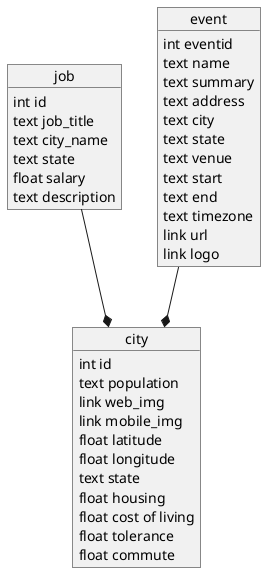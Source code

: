 @startuml
object job {
  int id 
  text job_title 
  text city_name 
  text state 
  float salary 
  text description
}
object city {
  int id
  text population 
  link web_img 
  link mobile_img
  float latitude 
  float longitude 
  text state 
  float housing 
  float cost of living 
  float tolerance 
  float commute  
}
object event {
  int eventid 
  text name 
  text summary 
  text address 
  text city 
  text state 
  text venue 
  text start 
  text end 
  text timezone 
  link url 
  link logo
}
event --* city
job --* city
@enduml